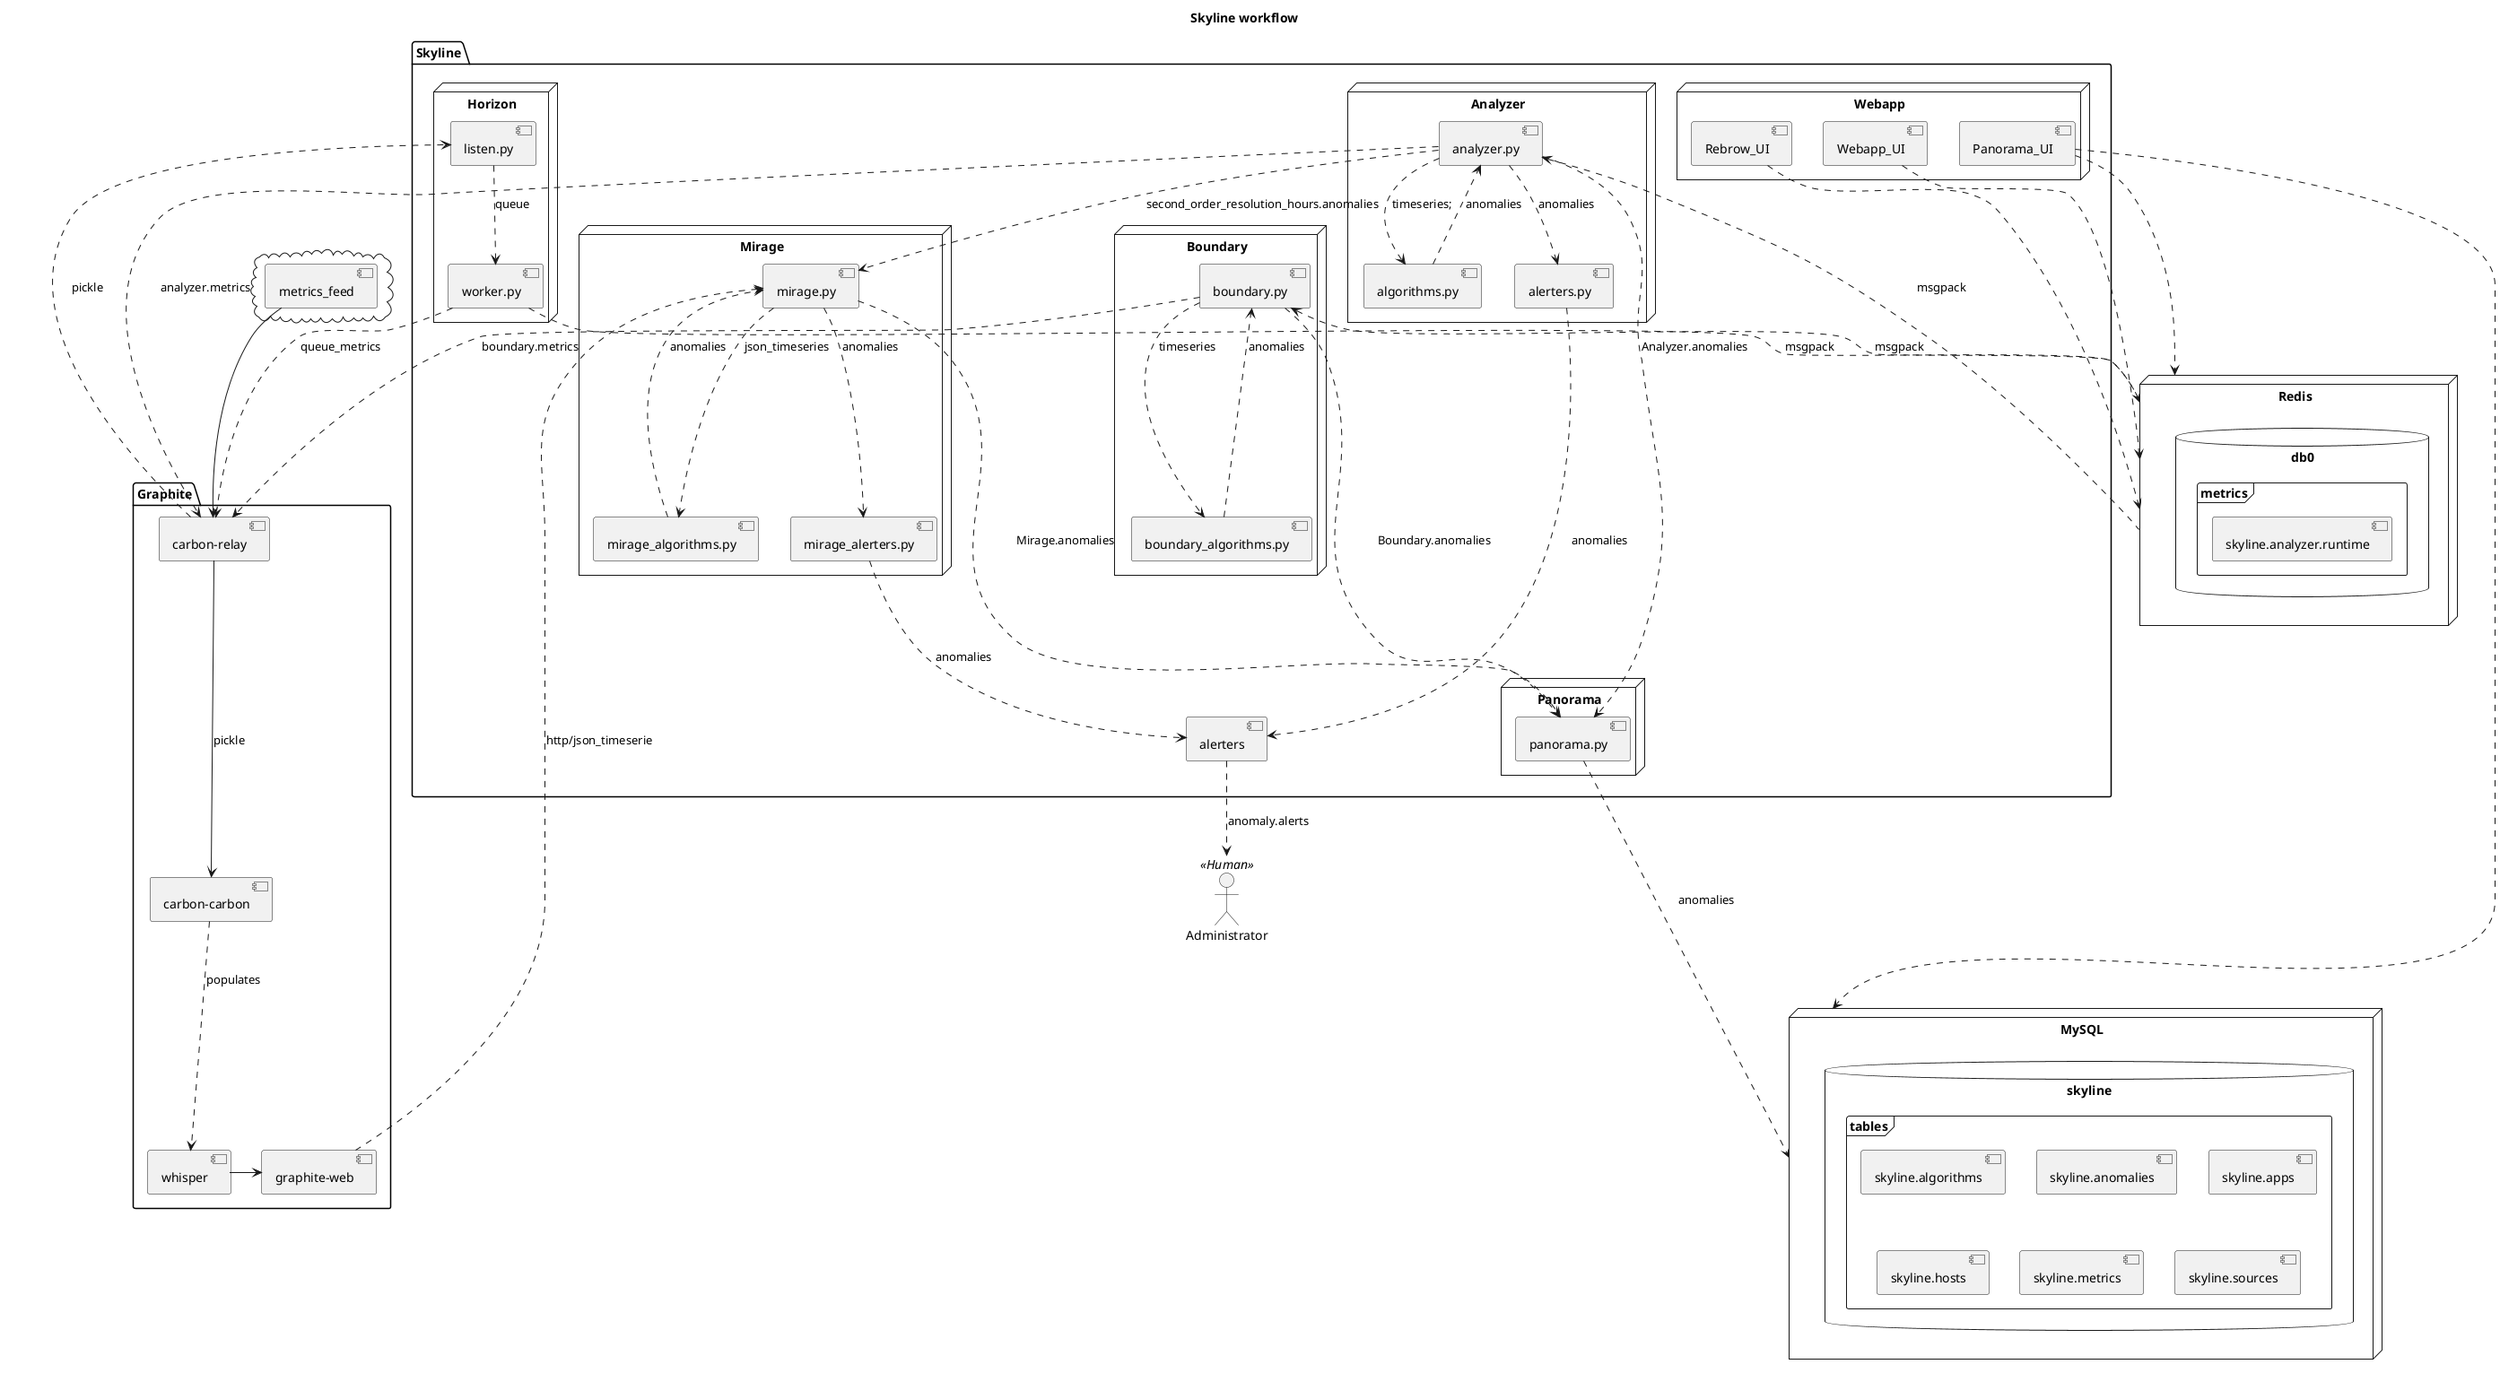 @startuml
title Skyline workflow

actor Administrator << Human >>

cloud {
  [metrics_feed] as metrics_feed
}

package "Graphite" {
  [whisper] as whisper
  [carbon-relay] as carbon_relay
  [carbon-carbon] as carbon_cache
  [graphite-web] as graphite_web
  metrics_feed --> carbon_relay
  carbon_relay -down--> carbon_cache : pickle
  carbon_cache ..> whisper : populates
  graphite_web <- whisper
}

node "Redis" {
  database "db0" {
    frame "metrics" {
      [skyline.analyzer.runtime]
    }
  }
}

node "MySQL" {
  database "skyline" {
    frame "tables" {
      [skyline.algorithms]
      [skyline.anomalies]
      [skyline.apps]
      [skyline.hosts]
      [skyline.metrics]
      [skyline.sources]
    }
  }
}

package Skyline {
  [alerters] as alerters
  node "Horizon" {
    carbon_relay -right..> [listen.py] : pickle
    [listen.py] ..> [worker.py] : queue
    [worker.py] ..> Redis : msgpack
    [worker.py] ..> carbon_relay : queue_metrics
  }
  node "Analyzer" {
    [analyzer.py] as analyzer
    [algorithms.py] as analyzer_algorithms
    [alerters.py] as analyzer_alerters
    analyzer <.. Redis : msgpack
    analyzer ..> analyzer_algorithms : timeseries;
    analyzer_algorithms ..> analyzer : anomalies
    analyzer ..> analyzer_alerters : anomalies
    analyzer_alerters ..> alerters : anomalies
    analyzer ..> carbon_relay : analyzer.metrics
  }
  node "Boundary" {
    [boundary.py] as boundary
    boundary <.. Redis : msgpack
    boundary ..> [boundary_algorithms.py] : timeseries
    [boundary_algorithms.py] ..> boundary : anomalies
    boundary ..> carbon_relay : boundary.metrics
  }
  node "Mirage" {
    [mirage.py] as mirage
    analyzer ..> mirage : second_order_resolution_hours.anomalies
    mirage <.. graphite_web : http/json_timeserie
    mirage ..> [mirage_algorithms.py] : json_timeseries
    [mirage_algorithms.py] ..> mirage : anomalies
    mirage ..> [mirage_alerters.py] : anomalies
    [mirage_alerters.py] ..> alerters : anomalies
  }
  node "Panorama" {
    [panorama.py] as panorama
    analyzer -down..> panorama : Analyzer.anomalies
    mirage -down..> panorama : Mirage.anomalies
    boundary -down..> panorama : Boundary.anomalies
    panorama -down..> MySQL : anomalies
  }
  node "Webapp" {
    [Webapp_UI] ..> Redis
    [Panorama_UI] ..> Redis
    [Panorama_UI] ..> MySQL
    [Rebrow_UI] ..> Redis
  }
  alerters ..> Administrator : anomaly.alerts
}

@enduml
